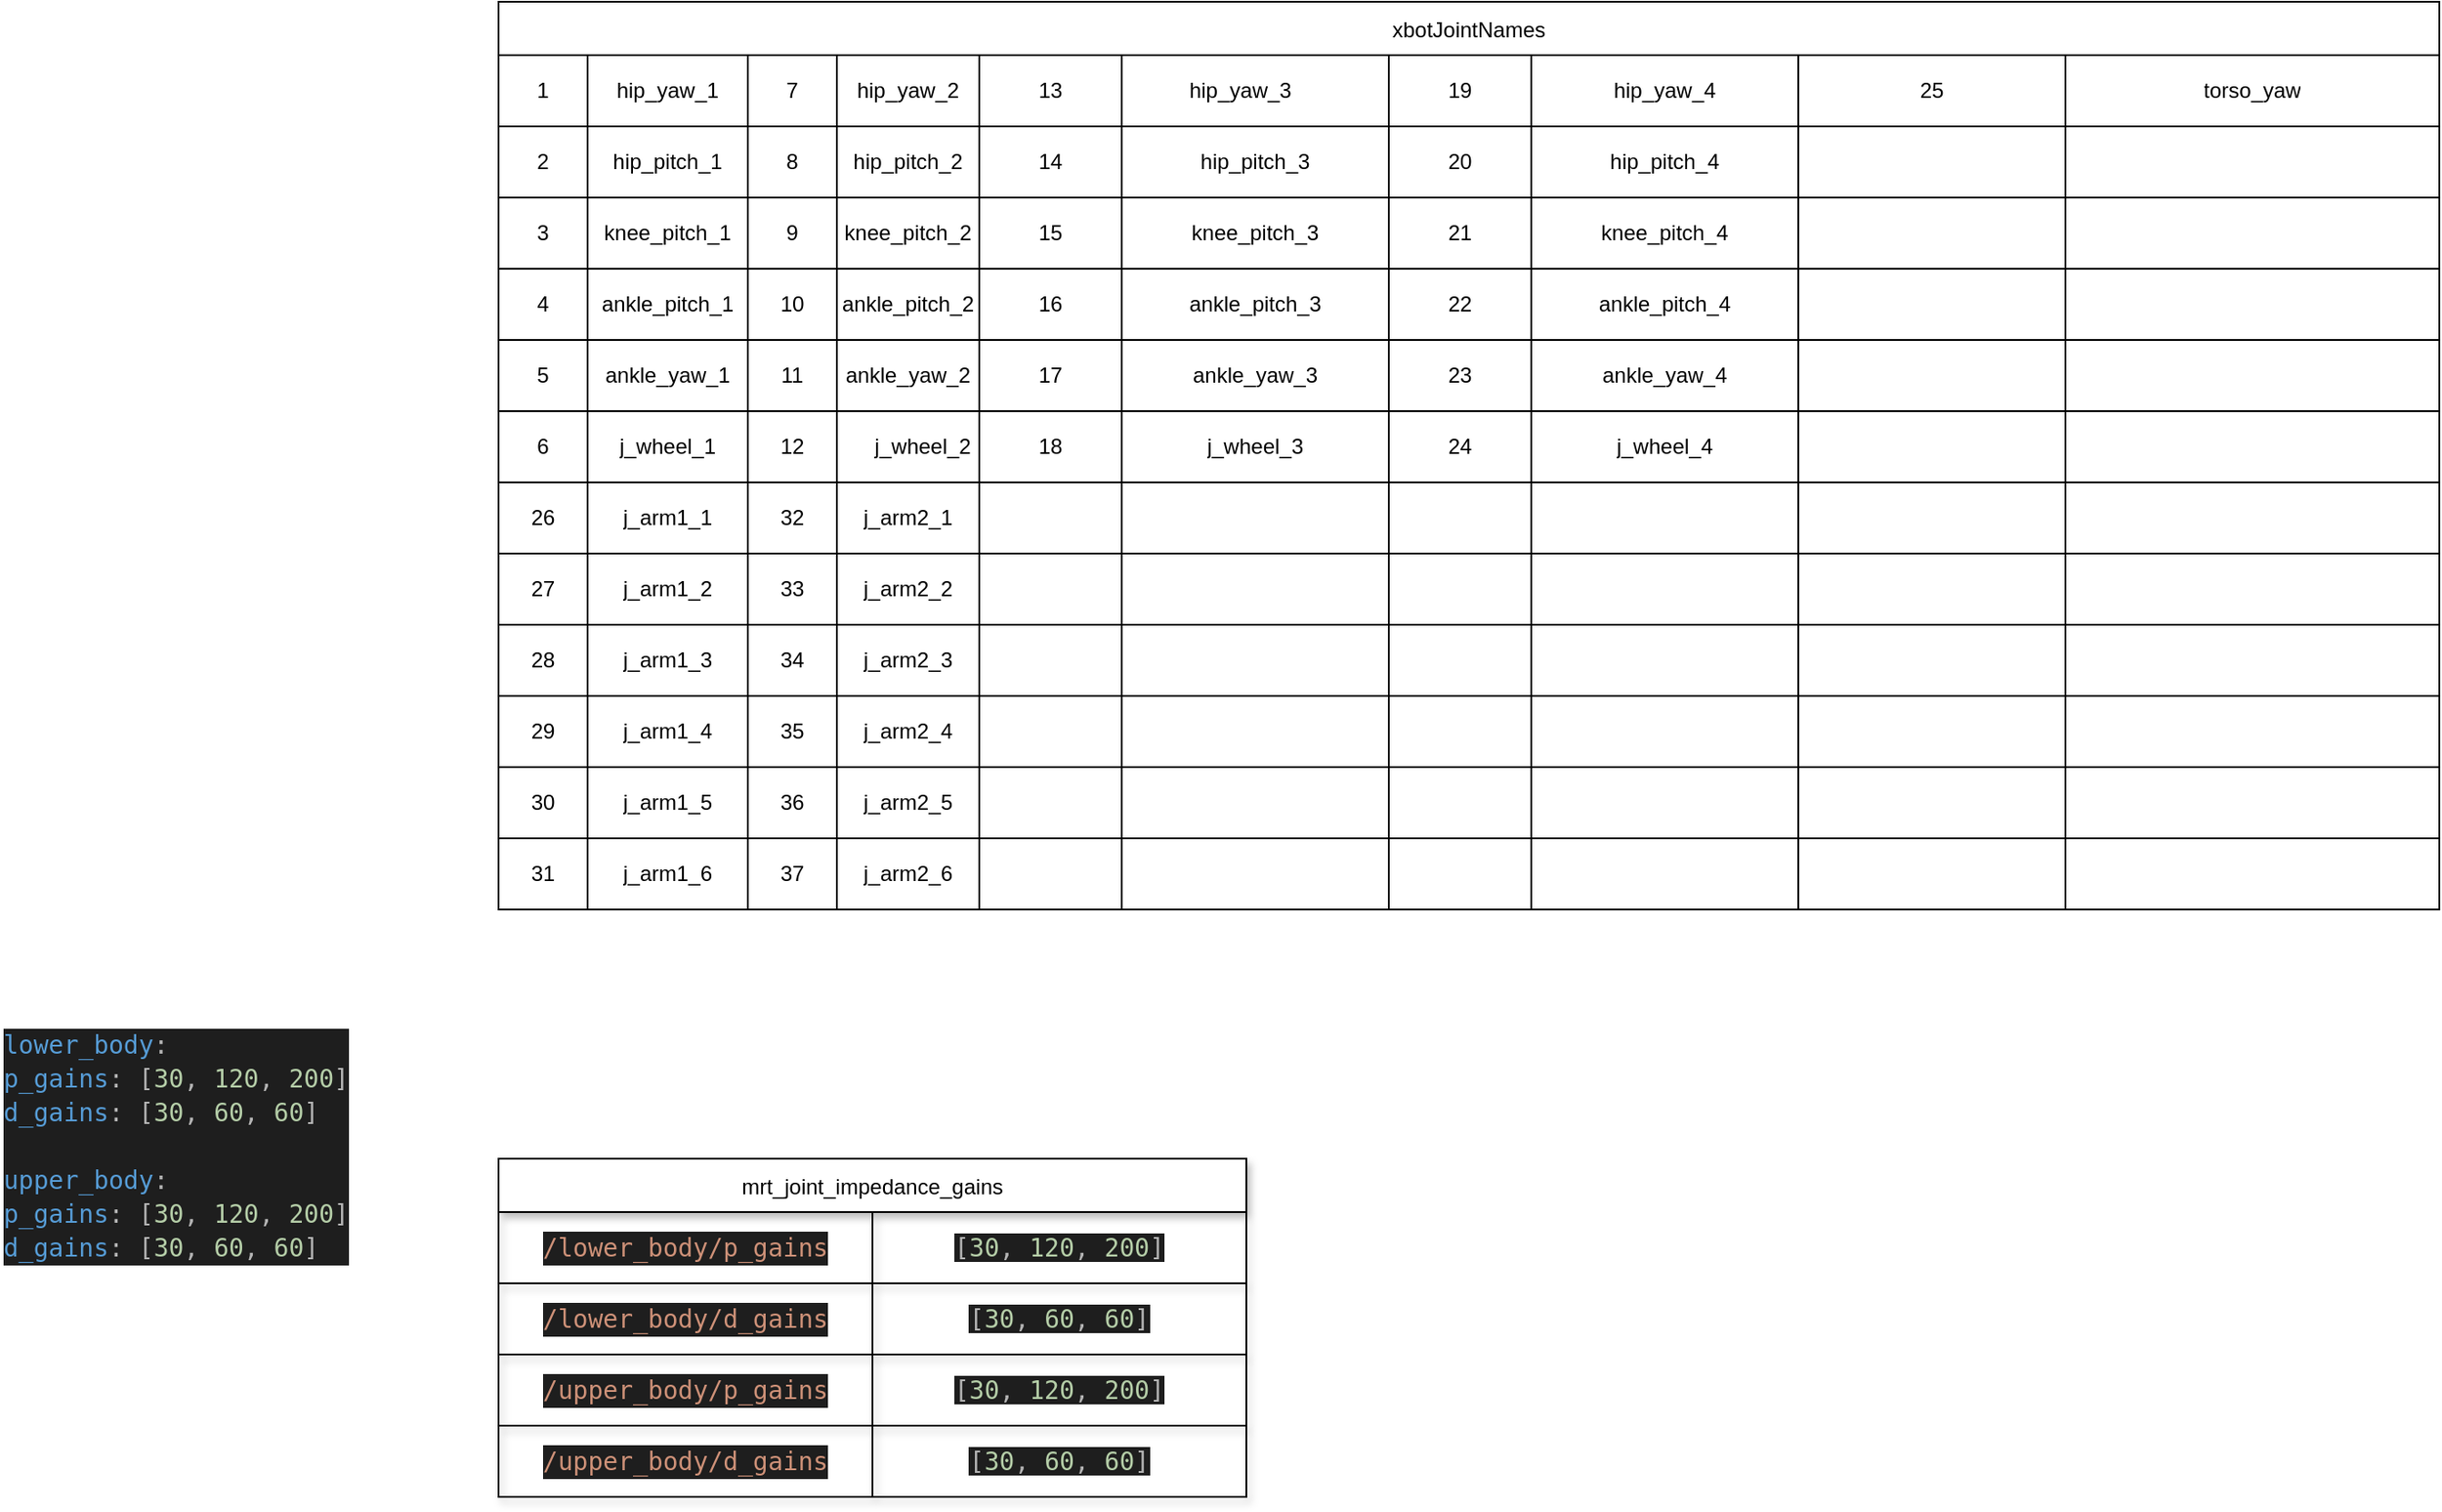 <mxfile>
    <diagram id="1btjpcoBKTG_bGhoGLtb" name="Page-1">
        <mxGraphModel dx="1687" dy="657" grid="1" gridSize="10" guides="1" tooltips="1" connect="1" arrows="1" fold="1" page="1" pageScale="1" pageWidth="850" pageHeight="1100" math="0" shadow="0">
            <root>
                <mxCell id="0"/>
                <mxCell id="1" parent="0"/>
                <mxCell id="2" value="xbotJointNames" style="shape=table;startSize=30;container=1;collapsible=0;childLayout=tableLayout;" vertex="1" parent="1">
                    <mxGeometry x="210" y="120" width="1090" height="510" as="geometry"/>
                </mxCell>
                <mxCell id="3" value="" style="shape=tableRow;horizontal=0;startSize=0;swimlaneHead=0;swimlaneBody=0;top=0;left=0;bottom=0;right=0;collapsible=0;dropTarget=0;fillColor=none;points=[[0,0.5],[1,0.5]];portConstraint=eastwest;" vertex="1" parent="2">
                    <mxGeometry y="30" width="1090" height="40" as="geometry"/>
                </mxCell>
                <mxCell id="15" value="1" style="shape=partialRectangle;html=1;whiteSpace=wrap;connectable=0;overflow=hidden;fillColor=none;top=0;left=0;bottom=0;right=0;pointerEvents=1;" vertex="1" parent="3">
                    <mxGeometry width="50" height="40" as="geometry">
                        <mxRectangle width="50" height="40" as="alternateBounds"/>
                    </mxGeometry>
                </mxCell>
                <mxCell id="4" value="hip_yaw_1" style="shape=partialRectangle;html=1;whiteSpace=wrap;connectable=0;overflow=hidden;fillColor=none;top=0;left=0;bottom=0;right=0;pointerEvents=1;" vertex="1" parent="3">
                    <mxGeometry x="50" width="90" height="40" as="geometry">
                        <mxRectangle width="90" height="40" as="alternateBounds"/>
                    </mxGeometry>
                </mxCell>
                <mxCell id="21" value="7" style="shape=partialRectangle;html=1;whiteSpace=wrap;connectable=0;overflow=hidden;fillColor=none;top=0;left=0;bottom=0;right=0;pointerEvents=1;" vertex="1" parent="3">
                    <mxGeometry x="140" width="50" height="40" as="geometry">
                        <mxRectangle width="50" height="40" as="alternateBounds"/>
                    </mxGeometry>
                </mxCell>
                <mxCell id="27" value="hip_yaw_2" style="shape=partialRectangle;html=1;whiteSpace=wrap;connectable=0;overflow=hidden;fillColor=none;top=0;left=0;bottom=0;right=0;pointerEvents=1;" vertex="1" parent="3">
                    <mxGeometry x="190" width="80" height="40" as="geometry">
                        <mxRectangle width="80" height="40" as="alternateBounds"/>
                    </mxGeometry>
                </mxCell>
                <mxCell id="33" value="13" style="shape=partialRectangle;html=1;whiteSpace=wrap;connectable=0;overflow=hidden;fillColor=none;top=0;left=0;bottom=0;right=0;pointerEvents=1;" vertex="1" parent="3">
                    <mxGeometry x="270" width="80" height="40" as="geometry">
                        <mxRectangle width="80" height="40" as="alternateBounds"/>
                    </mxGeometry>
                </mxCell>
                <mxCell id="39" value="hip_yaw_3&amp;nbsp; &amp;nbsp; &amp;nbsp;" style="shape=partialRectangle;html=1;whiteSpace=wrap;connectable=0;overflow=hidden;fillColor=none;top=0;left=0;bottom=0;right=0;pointerEvents=1;" vertex="1" parent="3">
                    <mxGeometry x="350" width="150" height="40" as="geometry">
                        <mxRectangle width="150" height="40" as="alternateBounds"/>
                    </mxGeometry>
                </mxCell>
                <mxCell id="45" value="19" style="shape=partialRectangle;html=1;whiteSpace=wrap;connectable=0;overflow=hidden;fillColor=none;top=0;left=0;bottom=0;right=0;pointerEvents=1;" vertex="1" parent="3">
                    <mxGeometry x="500" width="80" height="40" as="geometry">
                        <mxRectangle width="80" height="40" as="alternateBounds"/>
                    </mxGeometry>
                </mxCell>
                <mxCell id="51" value="hip_yaw_4" style="shape=partialRectangle;html=1;whiteSpace=wrap;connectable=0;overflow=hidden;fillColor=none;top=0;left=0;bottom=0;right=0;pointerEvents=1;" vertex="1" parent="3">
                    <mxGeometry x="580" width="150" height="40" as="geometry">
                        <mxRectangle width="150" height="40" as="alternateBounds"/>
                    </mxGeometry>
                </mxCell>
                <mxCell id="58" value="25" style="shape=partialRectangle;html=1;whiteSpace=wrap;connectable=0;overflow=hidden;fillColor=none;top=0;left=0;bottom=0;right=0;pointerEvents=1;" vertex="1" parent="3">
                    <mxGeometry x="730" width="150" height="40" as="geometry">
                        <mxRectangle width="150" height="40" as="alternateBounds"/>
                    </mxGeometry>
                </mxCell>
                <mxCell id="64" value="torso_yaw" style="shape=partialRectangle;html=1;whiteSpace=wrap;connectable=0;overflow=hidden;fillColor=none;top=0;left=0;bottom=0;right=0;pointerEvents=1;" vertex="1" parent="3">
                    <mxGeometry x="880" width="210" height="40" as="geometry">
                        <mxRectangle width="210" height="40" as="alternateBounds"/>
                    </mxGeometry>
                </mxCell>
                <mxCell id="5" value="" style="shape=tableRow;horizontal=0;startSize=0;swimlaneHead=0;swimlaneBody=0;top=0;left=0;bottom=0;right=0;collapsible=0;dropTarget=0;fillColor=none;points=[[0,0.5],[1,0.5]];portConstraint=eastwest;" vertex="1" parent="2">
                    <mxGeometry y="70" width="1090" height="40" as="geometry"/>
                </mxCell>
                <mxCell id="16" value="2" style="shape=partialRectangle;html=1;whiteSpace=wrap;connectable=0;overflow=hidden;fillColor=none;top=0;left=0;bottom=0;right=0;pointerEvents=1;" vertex="1" parent="5">
                    <mxGeometry width="50" height="40" as="geometry">
                        <mxRectangle width="50" height="40" as="alternateBounds"/>
                    </mxGeometry>
                </mxCell>
                <mxCell id="6" value="hip_pitch_1" style="shape=partialRectangle;html=1;whiteSpace=wrap;connectable=0;overflow=hidden;fillColor=none;top=0;left=0;bottom=0;right=0;pointerEvents=1;" vertex="1" parent="5">
                    <mxGeometry x="50" width="90" height="40" as="geometry">
                        <mxRectangle width="90" height="40" as="alternateBounds"/>
                    </mxGeometry>
                </mxCell>
                <mxCell id="22" value="8" style="shape=partialRectangle;html=1;whiteSpace=wrap;connectable=0;overflow=hidden;fillColor=none;top=0;left=0;bottom=0;right=0;pointerEvents=1;" vertex="1" parent="5">
                    <mxGeometry x="140" width="50" height="40" as="geometry">
                        <mxRectangle width="50" height="40" as="alternateBounds"/>
                    </mxGeometry>
                </mxCell>
                <mxCell id="28" value="hip_pitch_2" style="shape=partialRectangle;html=1;whiteSpace=wrap;connectable=0;overflow=hidden;fillColor=none;top=0;left=0;bottom=0;right=0;pointerEvents=1;" vertex="1" parent="5">
                    <mxGeometry x="190" width="80" height="40" as="geometry">
                        <mxRectangle width="80" height="40" as="alternateBounds"/>
                    </mxGeometry>
                </mxCell>
                <mxCell id="34" value="14" style="shape=partialRectangle;html=1;whiteSpace=wrap;connectable=0;overflow=hidden;fillColor=none;top=0;left=0;bottom=0;right=0;pointerEvents=1;" vertex="1" parent="5">
                    <mxGeometry x="270" width="80" height="40" as="geometry">
                        <mxRectangle width="80" height="40" as="alternateBounds"/>
                    </mxGeometry>
                </mxCell>
                <mxCell id="40" value="hip_pitch_3" style="shape=partialRectangle;html=1;whiteSpace=wrap;connectable=0;overflow=hidden;fillColor=none;top=0;left=0;bottom=0;right=0;pointerEvents=1;" vertex="1" parent="5">
                    <mxGeometry x="350" width="150" height="40" as="geometry">
                        <mxRectangle width="150" height="40" as="alternateBounds"/>
                    </mxGeometry>
                </mxCell>
                <mxCell id="46" value="20" style="shape=partialRectangle;html=1;whiteSpace=wrap;connectable=0;overflow=hidden;fillColor=none;top=0;left=0;bottom=0;right=0;pointerEvents=1;" vertex="1" parent="5">
                    <mxGeometry x="500" width="80" height="40" as="geometry">
                        <mxRectangle width="80" height="40" as="alternateBounds"/>
                    </mxGeometry>
                </mxCell>
                <mxCell id="52" value="hip_pitch_4" style="shape=partialRectangle;html=1;whiteSpace=wrap;connectable=0;overflow=hidden;fillColor=none;top=0;left=0;bottom=0;right=0;pointerEvents=1;" vertex="1" parent="5">
                    <mxGeometry x="580" width="150" height="40" as="geometry">
                        <mxRectangle width="150" height="40" as="alternateBounds"/>
                    </mxGeometry>
                </mxCell>
                <mxCell id="59" value="" style="shape=partialRectangle;html=1;whiteSpace=wrap;connectable=0;overflow=hidden;fillColor=none;top=0;left=0;bottom=0;right=0;pointerEvents=1;" vertex="1" parent="5">
                    <mxGeometry x="730" width="150" height="40" as="geometry">
                        <mxRectangle width="150" height="40" as="alternateBounds"/>
                    </mxGeometry>
                </mxCell>
                <mxCell id="65" style="shape=partialRectangle;html=1;whiteSpace=wrap;connectable=0;overflow=hidden;fillColor=none;top=0;left=0;bottom=0;right=0;pointerEvents=1;" vertex="1" parent="5">
                    <mxGeometry x="880" width="210" height="40" as="geometry">
                        <mxRectangle width="210" height="40" as="alternateBounds"/>
                    </mxGeometry>
                </mxCell>
                <mxCell id="7" value="" style="shape=tableRow;horizontal=0;startSize=0;swimlaneHead=0;swimlaneBody=0;top=0;left=0;bottom=0;right=0;collapsible=0;dropTarget=0;fillColor=none;points=[[0,0.5],[1,0.5]];portConstraint=eastwest;" vertex="1" parent="2">
                    <mxGeometry y="110" width="1090" height="40" as="geometry"/>
                </mxCell>
                <mxCell id="17" value="3" style="shape=partialRectangle;html=1;whiteSpace=wrap;connectable=0;overflow=hidden;fillColor=none;top=0;left=0;bottom=0;right=0;pointerEvents=1;" vertex="1" parent="7">
                    <mxGeometry width="50" height="40" as="geometry">
                        <mxRectangle width="50" height="40" as="alternateBounds"/>
                    </mxGeometry>
                </mxCell>
                <mxCell id="8" value="knee_pitch_1" style="shape=partialRectangle;html=1;whiteSpace=wrap;connectable=0;overflow=hidden;fillColor=none;top=0;left=0;bottom=0;right=0;pointerEvents=1;" vertex="1" parent="7">
                    <mxGeometry x="50" width="90" height="40" as="geometry">
                        <mxRectangle width="90" height="40" as="alternateBounds"/>
                    </mxGeometry>
                </mxCell>
                <mxCell id="23" value="9" style="shape=partialRectangle;html=1;whiteSpace=wrap;connectable=0;overflow=hidden;fillColor=none;top=0;left=0;bottom=0;right=0;pointerEvents=1;" vertex="1" parent="7">
                    <mxGeometry x="140" width="50" height="40" as="geometry">
                        <mxRectangle width="50" height="40" as="alternateBounds"/>
                    </mxGeometry>
                </mxCell>
                <mxCell id="29" value="knee_pitch_2" style="shape=partialRectangle;html=1;whiteSpace=wrap;connectable=0;overflow=hidden;fillColor=none;top=0;left=0;bottom=0;right=0;pointerEvents=1;" vertex="1" parent="7">
                    <mxGeometry x="190" width="80" height="40" as="geometry">
                        <mxRectangle width="80" height="40" as="alternateBounds"/>
                    </mxGeometry>
                </mxCell>
                <mxCell id="35" value="15" style="shape=partialRectangle;html=1;whiteSpace=wrap;connectable=0;overflow=hidden;fillColor=none;top=0;left=0;bottom=0;right=0;pointerEvents=1;" vertex="1" parent="7">
                    <mxGeometry x="270" width="80" height="40" as="geometry">
                        <mxRectangle width="80" height="40" as="alternateBounds"/>
                    </mxGeometry>
                </mxCell>
                <mxCell id="41" value="knee_pitch_3" style="shape=partialRectangle;html=1;whiteSpace=wrap;connectable=0;overflow=hidden;fillColor=none;top=0;left=0;bottom=0;right=0;pointerEvents=1;" vertex="1" parent="7">
                    <mxGeometry x="350" width="150" height="40" as="geometry">
                        <mxRectangle width="150" height="40" as="alternateBounds"/>
                    </mxGeometry>
                </mxCell>
                <mxCell id="47" value="21" style="shape=partialRectangle;html=1;whiteSpace=wrap;connectable=0;overflow=hidden;fillColor=none;top=0;left=0;bottom=0;right=0;pointerEvents=1;" vertex="1" parent="7">
                    <mxGeometry x="500" width="80" height="40" as="geometry">
                        <mxRectangle width="80" height="40" as="alternateBounds"/>
                    </mxGeometry>
                </mxCell>
                <mxCell id="53" value="knee_pitch_4" style="shape=partialRectangle;html=1;whiteSpace=wrap;connectable=0;overflow=hidden;fillColor=none;top=0;left=0;bottom=0;right=0;pointerEvents=1;" vertex="1" parent="7">
                    <mxGeometry x="580" width="150" height="40" as="geometry">
                        <mxRectangle width="150" height="40" as="alternateBounds"/>
                    </mxGeometry>
                </mxCell>
                <mxCell id="60" value="" style="shape=partialRectangle;html=1;whiteSpace=wrap;connectable=0;overflow=hidden;fillColor=none;top=0;left=0;bottom=0;right=0;pointerEvents=1;" vertex="1" parent="7">
                    <mxGeometry x="730" width="150" height="40" as="geometry">
                        <mxRectangle width="150" height="40" as="alternateBounds"/>
                    </mxGeometry>
                </mxCell>
                <mxCell id="66" style="shape=partialRectangle;html=1;whiteSpace=wrap;connectable=0;overflow=hidden;fillColor=none;top=0;left=0;bottom=0;right=0;pointerEvents=1;" vertex="1" parent="7">
                    <mxGeometry x="880" width="210" height="40" as="geometry">
                        <mxRectangle width="210" height="40" as="alternateBounds"/>
                    </mxGeometry>
                </mxCell>
                <mxCell id="9" value="" style="shape=tableRow;horizontal=0;startSize=0;swimlaneHead=0;swimlaneBody=0;top=0;left=0;bottom=0;right=0;collapsible=0;dropTarget=0;fillColor=none;points=[[0,0.5],[1,0.5]];portConstraint=eastwest;" vertex="1" parent="2">
                    <mxGeometry y="150" width="1090" height="40" as="geometry"/>
                </mxCell>
                <mxCell id="18" value="4" style="shape=partialRectangle;html=1;whiteSpace=wrap;connectable=0;overflow=hidden;fillColor=none;top=0;left=0;bottom=0;right=0;pointerEvents=1;" vertex="1" parent="9">
                    <mxGeometry width="50" height="40" as="geometry">
                        <mxRectangle width="50" height="40" as="alternateBounds"/>
                    </mxGeometry>
                </mxCell>
                <mxCell id="10" value="ankle_pitch_1" style="shape=partialRectangle;html=1;whiteSpace=wrap;connectable=0;overflow=hidden;fillColor=none;top=0;left=0;bottom=0;right=0;pointerEvents=1;" vertex="1" parent="9">
                    <mxGeometry x="50" width="90" height="40" as="geometry">
                        <mxRectangle width="90" height="40" as="alternateBounds"/>
                    </mxGeometry>
                </mxCell>
                <mxCell id="24" value="10" style="shape=partialRectangle;html=1;whiteSpace=wrap;connectable=0;overflow=hidden;fillColor=none;top=0;left=0;bottom=0;right=0;pointerEvents=1;" vertex="1" parent="9">
                    <mxGeometry x="140" width="50" height="40" as="geometry">
                        <mxRectangle width="50" height="40" as="alternateBounds"/>
                    </mxGeometry>
                </mxCell>
                <mxCell id="30" value="ankle_pitch_2" style="shape=partialRectangle;html=1;whiteSpace=wrap;connectable=0;overflow=hidden;fillColor=none;top=0;left=0;bottom=0;right=0;pointerEvents=1;" vertex="1" parent="9">
                    <mxGeometry x="190" width="80" height="40" as="geometry">
                        <mxRectangle width="80" height="40" as="alternateBounds"/>
                    </mxGeometry>
                </mxCell>
                <mxCell id="36" value="16" style="shape=partialRectangle;html=1;whiteSpace=wrap;connectable=0;overflow=hidden;fillColor=none;top=0;left=0;bottom=0;right=0;pointerEvents=1;" vertex="1" parent="9">
                    <mxGeometry x="270" width="80" height="40" as="geometry">
                        <mxRectangle width="80" height="40" as="alternateBounds"/>
                    </mxGeometry>
                </mxCell>
                <mxCell id="42" value="ankle_pitch_3" style="shape=partialRectangle;html=1;whiteSpace=wrap;connectable=0;overflow=hidden;fillColor=none;top=0;left=0;bottom=0;right=0;pointerEvents=1;" vertex="1" parent="9">
                    <mxGeometry x="350" width="150" height="40" as="geometry">
                        <mxRectangle width="150" height="40" as="alternateBounds"/>
                    </mxGeometry>
                </mxCell>
                <mxCell id="48" value="22" style="shape=partialRectangle;html=1;whiteSpace=wrap;connectable=0;overflow=hidden;fillColor=none;top=0;left=0;bottom=0;right=0;pointerEvents=1;" vertex="1" parent="9">
                    <mxGeometry x="500" width="80" height="40" as="geometry">
                        <mxRectangle width="80" height="40" as="alternateBounds"/>
                    </mxGeometry>
                </mxCell>
                <mxCell id="54" value="ankle_pitch_4" style="shape=partialRectangle;html=1;whiteSpace=wrap;connectable=0;overflow=hidden;fillColor=none;top=0;left=0;bottom=0;right=0;pointerEvents=1;" vertex="1" parent="9">
                    <mxGeometry x="580" width="150" height="40" as="geometry">
                        <mxRectangle width="150" height="40" as="alternateBounds"/>
                    </mxGeometry>
                </mxCell>
                <mxCell id="61" value="" style="shape=partialRectangle;html=1;whiteSpace=wrap;connectable=0;overflow=hidden;fillColor=none;top=0;left=0;bottom=0;right=0;pointerEvents=1;" vertex="1" parent="9">
                    <mxGeometry x="730" width="150" height="40" as="geometry">
                        <mxRectangle width="150" height="40" as="alternateBounds"/>
                    </mxGeometry>
                </mxCell>
                <mxCell id="67" style="shape=partialRectangle;html=1;whiteSpace=wrap;connectable=0;overflow=hidden;fillColor=none;top=0;left=0;bottom=0;right=0;pointerEvents=1;" vertex="1" parent="9">
                    <mxGeometry x="880" width="210" height="40" as="geometry">
                        <mxRectangle width="210" height="40" as="alternateBounds"/>
                    </mxGeometry>
                </mxCell>
                <mxCell id="11" value="" style="shape=tableRow;horizontal=0;startSize=0;swimlaneHead=0;swimlaneBody=0;top=0;left=0;bottom=0;right=0;collapsible=0;dropTarget=0;fillColor=none;points=[[0,0.5],[1,0.5]];portConstraint=eastwest;" vertex="1" parent="2">
                    <mxGeometry y="190" width="1090" height="40" as="geometry"/>
                </mxCell>
                <mxCell id="19" value="5" style="shape=partialRectangle;html=1;whiteSpace=wrap;connectable=0;overflow=hidden;fillColor=none;top=0;left=0;bottom=0;right=0;pointerEvents=1;" vertex="1" parent="11">
                    <mxGeometry width="50" height="40" as="geometry">
                        <mxRectangle width="50" height="40" as="alternateBounds"/>
                    </mxGeometry>
                </mxCell>
                <mxCell id="12" value="ankle_yaw_1" style="shape=partialRectangle;html=1;whiteSpace=wrap;connectable=0;overflow=hidden;fillColor=none;top=0;left=0;bottom=0;right=0;pointerEvents=1;" vertex="1" parent="11">
                    <mxGeometry x="50" width="90" height="40" as="geometry">
                        <mxRectangle width="90" height="40" as="alternateBounds"/>
                    </mxGeometry>
                </mxCell>
                <mxCell id="25" value="11" style="shape=partialRectangle;html=1;whiteSpace=wrap;connectable=0;overflow=hidden;fillColor=none;top=0;left=0;bottom=0;right=0;pointerEvents=1;" vertex="1" parent="11">
                    <mxGeometry x="140" width="50" height="40" as="geometry">
                        <mxRectangle width="50" height="40" as="alternateBounds"/>
                    </mxGeometry>
                </mxCell>
                <mxCell id="31" value="ankle_yaw_2" style="shape=partialRectangle;html=1;whiteSpace=wrap;connectable=0;overflow=hidden;fillColor=none;top=0;left=0;bottom=0;right=0;pointerEvents=1;" vertex="1" parent="11">
                    <mxGeometry x="190" width="80" height="40" as="geometry">
                        <mxRectangle width="80" height="40" as="alternateBounds"/>
                    </mxGeometry>
                </mxCell>
                <mxCell id="37" value="17" style="shape=partialRectangle;html=1;whiteSpace=wrap;connectable=0;overflow=hidden;fillColor=none;top=0;left=0;bottom=0;right=0;pointerEvents=1;" vertex="1" parent="11">
                    <mxGeometry x="270" width="80" height="40" as="geometry">
                        <mxRectangle width="80" height="40" as="alternateBounds"/>
                    </mxGeometry>
                </mxCell>
                <mxCell id="43" value="ankle_yaw_3" style="shape=partialRectangle;html=1;whiteSpace=wrap;connectable=0;overflow=hidden;fillColor=none;top=0;left=0;bottom=0;right=0;pointerEvents=1;" vertex="1" parent="11">
                    <mxGeometry x="350" width="150" height="40" as="geometry">
                        <mxRectangle width="150" height="40" as="alternateBounds"/>
                    </mxGeometry>
                </mxCell>
                <mxCell id="49" value="23" style="shape=partialRectangle;html=1;whiteSpace=wrap;connectable=0;overflow=hidden;fillColor=none;top=0;left=0;bottom=0;right=0;pointerEvents=1;" vertex="1" parent="11">
                    <mxGeometry x="500" width="80" height="40" as="geometry">
                        <mxRectangle width="80" height="40" as="alternateBounds"/>
                    </mxGeometry>
                </mxCell>
                <mxCell id="55" value="ankle_yaw_4" style="shape=partialRectangle;html=1;whiteSpace=wrap;connectable=0;overflow=hidden;fillColor=none;top=0;left=0;bottom=0;right=0;pointerEvents=1;" vertex="1" parent="11">
                    <mxGeometry x="580" width="150" height="40" as="geometry">
                        <mxRectangle width="150" height="40" as="alternateBounds"/>
                    </mxGeometry>
                </mxCell>
                <mxCell id="62" value="" style="shape=partialRectangle;html=1;whiteSpace=wrap;connectable=0;overflow=hidden;fillColor=none;top=0;left=0;bottom=0;right=0;pointerEvents=1;" vertex="1" parent="11">
                    <mxGeometry x="730" width="150" height="40" as="geometry">
                        <mxRectangle width="150" height="40" as="alternateBounds"/>
                    </mxGeometry>
                </mxCell>
                <mxCell id="68" style="shape=partialRectangle;html=1;whiteSpace=wrap;connectable=0;overflow=hidden;fillColor=none;top=0;left=0;bottom=0;right=0;pointerEvents=1;" vertex="1" parent="11">
                    <mxGeometry x="880" width="210" height="40" as="geometry">
                        <mxRectangle width="210" height="40" as="alternateBounds"/>
                    </mxGeometry>
                </mxCell>
                <mxCell id="13" value="" style="shape=tableRow;horizontal=0;startSize=0;swimlaneHead=0;swimlaneBody=0;top=0;left=0;bottom=0;right=0;collapsible=0;dropTarget=0;fillColor=none;points=[[0,0.5],[1,0.5]];portConstraint=eastwest;" vertex="1" parent="2">
                    <mxGeometry y="230" width="1090" height="40" as="geometry"/>
                </mxCell>
                <mxCell id="20" value="6" style="shape=partialRectangle;html=1;whiteSpace=wrap;connectable=0;overflow=hidden;fillColor=none;top=0;left=0;bottom=0;right=0;pointerEvents=1;" vertex="1" parent="13">
                    <mxGeometry width="50" height="40" as="geometry">
                        <mxRectangle width="50" height="40" as="alternateBounds"/>
                    </mxGeometry>
                </mxCell>
                <mxCell id="14" value="j_wheel_1" style="shape=partialRectangle;html=1;whiteSpace=wrap;connectable=0;overflow=hidden;fillColor=none;top=0;left=0;bottom=0;right=0;pointerEvents=1;" vertex="1" parent="13">
                    <mxGeometry x="50" width="90" height="40" as="geometry">
                        <mxRectangle width="90" height="40" as="alternateBounds"/>
                    </mxGeometry>
                </mxCell>
                <mxCell id="26" value="12" style="shape=partialRectangle;html=1;whiteSpace=wrap;connectable=0;overflow=hidden;fillColor=none;top=0;left=0;bottom=0;right=0;pointerEvents=1;" vertex="1" parent="13">
                    <mxGeometry x="140" width="50" height="40" as="geometry">
                        <mxRectangle width="50" height="40" as="alternateBounds"/>
                    </mxGeometry>
                </mxCell>
                <mxCell id="32" value="&amp;nbsp; &amp;nbsp; &amp;nbsp;j_wheel_2" style="shape=partialRectangle;html=1;whiteSpace=wrap;connectable=0;overflow=hidden;fillColor=none;top=0;left=0;bottom=0;right=0;pointerEvents=1;" vertex="1" parent="13">
                    <mxGeometry x="190" width="80" height="40" as="geometry">
                        <mxRectangle width="80" height="40" as="alternateBounds"/>
                    </mxGeometry>
                </mxCell>
                <mxCell id="38" value="18" style="shape=partialRectangle;html=1;whiteSpace=wrap;connectable=0;overflow=hidden;fillColor=none;top=0;left=0;bottom=0;right=0;pointerEvents=1;" vertex="1" parent="13">
                    <mxGeometry x="270" width="80" height="40" as="geometry">
                        <mxRectangle width="80" height="40" as="alternateBounds"/>
                    </mxGeometry>
                </mxCell>
                <mxCell id="44" value="j_wheel_3" style="shape=partialRectangle;html=1;whiteSpace=wrap;connectable=0;overflow=hidden;fillColor=none;top=0;left=0;bottom=0;right=0;pointerEvents=1;" vertex="1" parent="13">
                    <mxGeometry x="350" width="150" height="40" as="geometry">
                        <mxRectangle width="150" height="40" as="alternateBounds"/>
                    </mxGeometry>
                </mxCell>
                <mxCell id="50" value="24" style="shape=partialRectangle;html=1;whiteSpace=wrap;connectable=0;overflow=hidden;fillColor=none;top=0;left=0;bottom=0;right=0;pointerEvents=1;" vertex="1" parent="13">
                    <mxGeometry x="500" width="80" height="40" as="geometry">
                        <mxRectangle width="80" height="40" as="alternateBounds"/>
                    </mxGeometry>
                </mxCell>
                <mxCell id="56" value="j_wheel_4" style="shape=partialRectangle;html=1;whiteSpace=wrap;connectable=0;overflow=hidden;fillColor=none;top=0;left=0;bottom=0;right=0;pointerEvents=1;" vertex="1" parent="13">
                    <mxGeometry x="580" width="150" height="40" as="geometry">
                        <mxRectangle width="150" height="40" as="alternateBounds"/>
                    </mxGeometry>
                </mxCell>
                <mxCell id="63" value="" style="shape=partialRectangle;html=1;whiteSpace=wrap;connectable=0;overflow=hidden;fillColor=none;top=0;left=0;bottom=0;right=0;pointerEvents=1;" vertex="1" parent="13">
                    <mxGeometry x="730" width="150" height="40" as="geometry">
                        <mxRectangle width="150" height="40" as="alternateBounds"/>
                    </mxGeometry>
                </mxCell>
                <mxCell id="69" style="shape=partialRectangle;html=1;whiteSpace=wrap;connectable=0;overflow=hidden;fillColor=none;top=0;left=0;bottom=0;right=0;pointerEvents=1;" vertex="1" parent="13">
                    <mxGeometry x="880" width="210" height="40" as="geometry">
                        <mxRectangle width="210" height="40" as="alternateBounds"/>
                    </mxGeometry>
                </mxCell>
                <mxCell id="81" style="shape=tableRow;horizontal=0;startSize=0;swimlaneHead=0;swimlaneBody=0;top=0;left=0;bottom=0;right=0;collapsible=0;dropTarget=0;fillColor=none;points=[[0,0.5],[1,0.5]];portConstraint=eastwest;" vertex="1" parent="2">
                    <mxGeometry y="270" width="1090" height="40" as="geometry"/>
                </mxCell>
                <mxCell id="82" value="26" style="shape=partialRectangle;html=1;whiteSpace=wrap;connectable=0;overflow=hidden;fillColor=none;top=0;left=0;bottom=0;right=0;pointerEvents=1;" vertex="1" parent="81">
                    <mxGeometry width="50" height="40" as="geometry">
                        <mxRectangle width="50" height="40" as="alternateBounds"/>
                    </mxGeometry>
                </mxCell>
                <mxCell id="83" value="j_arm1_1" style="shape=partialRectangle;html=1;whiteSpace=wrap;connectable=0;overflow=hidden;fillColor=none;top=0;left=0;bottom=0;right=0;pointerEvents=1;" vertex="1" parent="81">
                    <mxGeometry x="50" width="90" height="40" as="geometry">
                        <mxRectangle width="90" height="40" as="alternateBounds"/>
                    </mxGeometry>
                </mxCell>
                <mxCell id="84" value="32" style="shape=partialRectangle;html=1;whiteSpace=wrap;connectable=0;overflow=hidden;fillColor=none;top=0;left=0;bottom=0;right=0;pointerEvents=1;" vertex="1" parent="81">
                    <mxGeometry x="140" width="50" height="40" as="geometry">
                        <mxRectangle width="50" height="40" as="alternateBounds"/>
                    </mxGeometry>
                </mxCell>
                <mxCell id="85" value="j_arm2_1" style="shape=partialRectangle;html=1;whiteSpace=wrap;connectable=0;overflow=hidden;fillColor=none;top=0;left=0;bottom=0;right=0;pointerEvents=1;" vertex="1" parent="81">
                    <mxGeometry x="190" width="80" height="40" as="geometry">
                        <mxRectangle width="80" height="40" as="alternateBounds"/>
                    </mxGeometry>
                </mxCell>
                <mxCell id="86" style="shape=partialRectangle;html=1;whiteSpace=wrap;connectable=0;overflow=hidden;fillColor=none;top=0;left=0;bottom=0;right=0;pointerEvents=1;" vertex="1" parent="81">
                    <mxGeometry x="270" width="80" height="40" as="geometry">
                        <mxRectangle width="80" height="40" as="alternateBounds"/>
                    </mxGeometry>
                </mxCell>
                <mxCell id="87" style="shape=partialRectangle;html=1;whiteSpace=wrap;connectable=0;overflow=hidden;fillColor=none;top=0;left=0;bottom=0;right=0;pointerEvents=1;" vertex="1" parent="81">
                    <mxGeometry x="350" width="150" height="40" as="geometry">
                        <mxRectangle width="150" height="40" as="alternateBounds"/>
                    </mxGeometry>
                </mxCell>
                <mxCell id="88" style="shape=partialRectangle;html=1;whiteSpace=wrap;connectable=0;overflow=hidden;fillColor=none;top=0;left=0;bottom=0;right=0;pointerEvents=1;" vertex="1" parent="81">
                    <mxGeometry x="500" width="80" height="40" as="geometry">
                        <mxRectangle width="80" height="40" as="alternateBounds"/>
                    </mxGeometry>
                </mxCell>
                <mxCell id="89" style="shape=partialRectangle;html=1;whiteSpace=wrap;connectable=0;overflow=hidden;fillColor=none;top=0;left=0;bottom=0;right=0;pointerEvents=1;" vertex="1" parent="81">
                    <mxGeometry x="580" width="150" height="40" as="geometry">
                        <mxRectangle width="150" height="40" as="alternateBounds"/>
                    </mxGeometry>
                </mxCell>
                <mxCell id="90" style="shape=partialRectangle;html=1;whiteSpace=wrap;connectable=0;overflow=hidden;fillColor=none;top=0;left=0;bottom=0;right=0;pointerEvents=1;" vertex="1" parent="81">
                    <mxGeometry x="730" width="150" height="40" as="geometry">
                        <mxRectangle width="150" height="40" as="alternateBounds"/>
                    </mxGeometry>
                </mxCell>
                <mxCell id="91" style="shape=partialRectangle;html=1;whiteSpace=wrap;connectable=0;overflow=hidden;fillColor=none;top=0;left=0;bottom=0;right=0;pointerEvents=1;" vertex="1" parent="81">
                    <mxGeometry x="880" width="210" height="40" as="geometry">
                        <mxRectangle width="210" height="40" as="alternateBounds"/>
                    </mxGeometry>
                </mxCell>
                <mxCell id="70" style="shape=tableRow;horizontal=0;startSize=0;swimlaneHead=0;swimlaneBody=0;top=0;left=0;bottom=0;right=0;collapsible=0;dropTarget=0;fillColor=none;points=[[0,0.5],[1,0.5]];portConstraint=eastwest;" vertex="1" parent="2">
                    <mxGeometry y="310" width="1090" height="40" as="geometry"/>
                </mxCell>
                <mxCell id="71" value="27" style="shape=partialRectangle;html=1;whiteSpace=wrap;connectable=0;overflow=hidden;fillColor=none;top=0;left=0;bottom=0;right=0;pointerEvents=1;" vertex="1" parent="70">
                    <mxGeometry width="50" height="40" as="geometry">
                        <mxRectangle width="50" height="40" as="alternateBounds"/>
                    </mxGeometry>
                </mxCell>
                <mxCell id="72" value="j_arm1_2" style="shape=partialRectangle;html=1;whiteSpace=wrap;connectable=0;overflow=hidden;fillColor=none;top=0;left=0;bottom=0;right=0;pointerEvents=1;" vertex="1" parent="70">
                    <mxGeometry x="50" width="90" height="40" as="geometry">
                        <mxRectangle width="90" height="40" as="alternateBounds"/>
                    </mxGeometry>
                </mxCell>
                <mxCell id="73" value="33" style="shape=partialRectangle;html=1;whiteSpace=wrap;connectable=0;overflow=hidden;fillColor=none;top=0;left=0;bottom=0;right=0;pointerEvents=1;" vertex="1" parent="70">
                    <mxGeometry x="140" width="50" height="40" as="geometry">
                        <mxRectangle width="50" height="40" as="alternateBounds"/>
                    </mxGeometry>
                </mxCell>
                <mxCell id="74" value="j_arm2_2" style="shape=partialRectangle;html=1;whiteSpace=wrap;connectable=0;overflow=hidden;fillColor=none;top=0;left=0;bottom=0;right=0;pointerEvents=1;" vertex="1" parent="70">
                    <mxGeometry x="190" width="80" height="40" as="geometry">
                        <mxRectangle width="80" height="40" as="alternateBounds"/>
                    </mxGeometry>
                </mxCell>
                <mxCell id="75" style="shape=partialRectangle;html=1;whiteSpace=wrap;connectable=0;overflow=hidden;fillColor=none;top=0;left=0;bottom=0;right=0;pointerEvents=1;" vertex="1" parent="70">
                    <mxGeometry x="270" width="80" height="40" as="geometry">
                        <mxRectangle width="80" height="40" as="alternateBounds"/>
                    </mxGeometry>
                </mxCell>
                <mxCell id="76" style="shape=partialRectangle;html=1;whiteSpace=wrap;connectable=0;overflow=hidden;fillColor=none;top=0;left=0;bottom=0;right=0;pointerEvents=1;" vertex="1" parent="70">
                    <mxGeometry x="350" width="150" height="40" as="geometry">
                        <mxRectangle width="150" height="40" as="alternateBounds"/>
                    </mxGeometry>
                </mxCell>
                <mxCell id="77" style="shape=partialRectangle;html=1;whiteSpace=wrap;connectable=0;overflow=hidden;fillColor=none;top=0;left=0;bottom=0;right=0;pointerEvents=1;" vertex="1" parent="70">
                    <mxGeometry x="500" width="80" height="40" as="geometry">
                        <mxRectangle width="80" height="40" as="alternateBounds"/>
                    </mxGeometry>
                </mxCell>
                <mxCell id="78" style="shape=partialRectangle;html=1;whiteSpace=wrap;connectable=0;overflow=hidden;fillColor=none;top=0;left=0;bottom=0;right=0;pointerEvents=1;" vertex="1" parent="70">
                    <mxGeometry x="580" width="150" height="40" as="geometry">
                        <mxRectangle width="150" height="40" as="alternateBounds"/>
                    </mxGeometry>
                </mxCell>
                <mxCell id="79" style="shape=partialRectangle;html=1;whiteSpace=wrap;connectable=0;overflow=hidden;fillColor=none;top=0;left=0;bottom=0;right=0;pointerEvents=1;" vertex="1" parent="70">
                    <mxGeometry x="730" width="150" height="40" as="geometry">
                        <mxRectangle width="150" height="40" as="alternateBounds"/>
                    </mxGeometry>
                </mxCell>
                <mxCell id="80" style="shape=partialRectangle;html=1;whiteSpace=wrap;connectable=0;overflow=hidden;fillColor=none;top=0;left=0;bottom=0;right=0;pointerEvents=1;" vertex="1" parent="70">
                    <mxGeometry x="880" width="210" height="40" as="geometry">
                        <mxRectangle width="210" height="40" as="alternateBounds"/>
                    </mxGeometry>
                </mxCell>
                <mxCell id="125" style="shape=tableRow;horizontal=0;startSize=0;swimlaneHead=0;swimlaneBody=0;top=0;left=0;bottom=0;right=0;collapsible=0;dropTarget=0;fillColor=none;points=[[0,0.5],[1,0.5]];portConstraint=eastwest;" vertex="1" parent="2">
                    <mxGeometry y="350" width="1090" height="40" as="geometry"/>
                </mxCell>
                <mxCell id="126" value="28" style="shape=partialRectangle;html=1;whiteSpace=wrap;connectable=0;overflow=hidden;fillColor=none;top=0;left=0;bottom=0;right=0;pointerEvents=1;" vertex="1" parent="125">
                    <mxGeometry width="50" height="40" as="geometry">
                        <mxRectangle width="50" height="40" as="alternateBounds"/>
                    </mxGeometry>
                </mxCell>
                <mxCell id="127" value="j_arm1_3" style="shape=partialRectangle;html=1;whiteSpace=wrap;connectable=0;overflow=hidden;fillColor=none;top=0;left=0;bottom=0;right=0;pointerEvents=1;" vertex="1" parent="125">
                    <mxGeometry x="50" width="90" height="40" as="geometry">
                        <mxRectangle width="90" height="40" as="alternateBounds"/>
                    </mxGeometry>
                </mxCell>
                <mxCell id="128" value="34" style="shape=partialRectangle;html=1;whiteSpace=wrap;connectable=0;overflow=hidden;fillColor=none;top=0;left=0;bottom=0;right=0;pointerEvents=1;" vertex="1" parent="125">
                    <mxGeometry x="140" width="50" height="40" as="geometry">
                        <mxRectangle width="50" height="40" as="alternateBounds"/>
                    </mxGeometry>
                </mxCell>
                <mxCell id="129" value="j_arm2_3" style="shape=partialRectangle;html=1;whiteSpace=wrap;connectable=0;overflow=hidden;fillColor=none;top=0;left=0;bottom=0;right=0;pointerEvents=1;" vertex="1" parent="125">
                    <mxGeometry x="190" width="80" height="40" as="geometry">
                        <mxRectangle width="80" height="40" as="alternateBounds"/>
                    </mxGeometry>
                </mxCell>
                <mxCell id="130" style="shape=partialRectangle;html=1;whiteSpace=wrap;connectable=0;overflow=hidden;fillColor=none;top=0;left=0;bottom=0;right=0;pointerEvents=1;" vertex="1" parent="125">
                    <mxGeometry x="270" width="80" height="40" as="geometry">
                        <mxRectangle width="80" height="40" as="alternateBounds"/>
                    </mxGeometry>
                </mxCell>
                <mxCell id="131" style="shape=partialRectangle;html=1;whiteSpace=wrap;connectable=0;overflow=hidden;fillColor=none;top=0;left=0;bottom=0;right=0;pointerEvents=1;" vertex="1" parent="125">
                    <mxGeometry x="350" width="150" height="40" as="geometry">
                        <mxRectangle width="150" height="40" as="alternateBounds"/>
                    </mxGeometry>
                </mxCell>
                <mxCell id="132" style="shape=partialRectangle;html=1;whiteSpace=wrap;connectable=0;overflow=hidden;fillColor=none;top=0;left=0;bottom=0;right=0;pointerEvents=1;" vertex="1" parent="125">
                    <mxGeometry x="500" width="80" height="40" as="geometry">
                        <mxRectangle width="80" height="40" as="alternateBounds"/>
                    </mxGeometry>
                </mxCell>
                <mxCell id="133" style="shape=partialRectangle;html=1;whiteSpace=wrap;connectable=0;overflow=hidden;fillColor=none;top=0;left=0;bottom=0;right=0;pointerEvents=1;" vertex="1" parent="125">
                    <mxGeometry x="580" width="150" height="40" as="geometry">
                        <mxRectangle width="150" height="40" as="alternateBounds"/>
                    </mxGeometry>
                </mxCell>
                <mxCell id="134" style="shape=partialRectangle;html=1;whiteSpace=wrap;connectable=0;overflow=hidden;fillColor=none;top=0;left=0;bottom=0;right=0;pointerEvents=1;" vertex="1" parent="125">
                    <mxGeometry x="730" width="150" height="40" as="geometry">
                        <mxRectangle width="150" height="40" as="alternateBounds"/>
                    </mxGeometry>
                </mxCell>
                <mxCell id="135" style="shape=partialRectangle;html=1;whiteSpace=wrap;connectable=0;overflow=hidden;fillColor=none;top=0;left=0;bottom=0;right=0;pointerEvents=1;" vertex="1" parent="125">
                    <mxGeometry x="880" width="210" height="40" as="geometry">
                        <mxRectangle width="210" height="40" as="alternateBounds"/>
                    </mxGeometry>
                </mxCell>
                <mxCell id="114" style="shape=tableRow;horizontal=0;startSize=0;swimlaneHead=0;swimlaneBody=0;top=0;left=0;bottom=0;right=0;collapsible=0;dropTarget=0;fillColor=none;points=[[0,0.5],[1,0.5]];portConstraint=eastwest;" vertex="1" parent="2">
                    <mxGeometry y="390" width="1090" height="40" as="geometry"/>
                </mxCell>
                <mxCell id="115" value="29" style="shape=partialRectangle;html=1;whiteSpace=wrap;connectable=0;overflow=hidden;fillColor=none;top=0;left=0;bottom=0;right=0;pointerEvents=1;" vertex="1" parent="114">
                    <mxGeometry width="50" height="40" as="geometry">
                        <mxRectangle width="50" height="40" as="alternateBounds"/>
                    </mxGeometry>
                </mxCell>
                <mxCell id="116" value="j_arm1_4" style="shape=partialRectangle;html=1;whiteSpace=wrap;connectable=0;overflow=hidden;fillColor=none;top=0;left=0;bottom=0;right=0;pointerEvents=1;" vertex="1" parent="114">
                    <mxGeometry x="50" width="90" height="40" as="geometry">
                        <mxRectangle width="90" height="40" as="alternateBounds"/>
                    </mxGeometry>
                </mxCell>
                <mxCell id="117" value="35" style="shape=partialRectangle;html=1;whiteSpace=wrap;connectable=0;overflow=hidden;fillColor=none;top=0;left=0;bottom=0;right=0;pointerEvents=1;" vertex="1" parent="114">
                    <mxGeometry x="140" width="50" height="40" as="geometry">
                        <mxRectangle width="50" height="40" as="alternateBounds"/>
                    </mxGeometry>
                </mxCell>
                <mxCell id="118" value="j_arm2_4" style="shape=partialRectangle;html=1;whiteSpace=wrap;connectable=0;overflow=hidden;fillColor=none;top=0;left=0;bottom=0;right=0;pointerEvents=1;" vertex="1" parent="114">
                    <mxGeometry x="190" width="80" height="40" as="geometry">
                        <mxRectangle width="80" height="40" as="alternateBounds"/>
                    </mxGeometry>
                </mxCell>
                <mxCell id="119" style="shape=partialRectangle;html=1;whiteSpace=wrap;connectable=0;overflow=hidden;fillColor=none;top=0;left=0;bottom=0;right=0;pointerEvents=1;" vertex="1" parent="114">
                    <mxGeometry x="270" width="80" height="40" as="geometry">
                        <mxRectangle width="80" height="40" as="alternateBounds"/>
                    </mxGeometry>
                </mxCell>
                <mxCell id="120" style="shape=partialRectangle;html=1;whiteSpace=wrap;connectable=0;overflow=hidden;fillColor=none;top=0;left=0;bottom=0;right=0;pointerEvents=1;" vertex="1" parent="114">
                    <mxGeometry x="350" width="150" height="40" as="geometry">
                        <mxRectangle width="150" height="40" as="alternateBounds"/>
                    </mxGeometry>
                </mxCell>
                <mxCell id="121" style="shape=partialRectangle;html=1;whiteSpace=wrap;connectable=0;overflow=hidden;fillColor=none;top=0;left=0;bottom=0;right=0;pointerEvents=1;" vertex="1" parent="114">
                    <mxGeometry x="500" width="80" height="40" as="geometry">
                        <mxRectangle width="80" height="40" as="alternateBounds"/>
                    </mxGeometry>
                </mxCell>
                <mxCell id="122" style="shape=partialRectangle;html=1;whiteSpace=wrap;connectable=0;overflow=hidden;fillColor=none;top=0;left=0;bottom=0;right=0;pointerEvents=1;" vertex="1" parent="114">
                    <mxGeometry x="580" width="150" height="40" as="geometry">
                        <mxRectangle width="150" height="40" as="alternateBounds"/>
                    </mxGeometry>
                </mxCell>
                <mxCell id="123" style="shape=partialRectangle;html=1;whiteSpace=wrap;connectable=0;overflow=hidden;fillColor=none;top=0;left=0;bottom=0;right=0;pointerEvents=1;" vertex="1" parent="114">
                    <mxGeometry x="730" width="150" height="40" as="geometry">
                        <mxRectangle width="150" height="40" as="alternateBounds"/>
                    </mxGeometry>
                </mxCell>
                <mxCell id="124" style="shape=partialRectangle;html=1;whiteSpace=wrap;connectable=0;overflow=hidden;fillColor=none;top=0;left=0;bottom=0;right=0;pointerEvents=1;" vertex="1" parent="114">
                    <mxGeometry x="880" width="210" height="40" as="geometry">
                        <mxRectangle width="210" height="40" as="alternateBounds"/>
                    </mxGeometry>
                </mxCell>
                <mxCell id="103" style="shape=tableRow;horizontal=0;startSize=0;swimlaneHead=0;swimlaneBody=0;top=0;left=0;bottom=0;right=0;collapsible=0;dropTarget=0;fillColor=none;points=[[0,0.5],[1,0.5]];portConstraint=eastwest;" vertex="1" parent="2">
                    <mxGeometry y="430" width="1090" height="40" as="geometry"/>
                </mxCell>
                <mxCell id="104" value="30" style="shape=partialRectangle;html=1;whiteSpace=wrap;connectable=0;overflow=hidden;fillColor=none;top=0;left=0;bottom=0;right=0;pointerEvents=1;" vertex="1" parent="103">
                    <mxGeometry width="50" height="40" as="geometry">
                        <mxRectangle width="50" height="40" as="alternateBounds"/>
                    </mxGeometry>
                </mxCell>
                <mxCell id="105" value="j_arm1_5" style="shape=partialRectangle;html=1;whiteSpace=wrap;connectable=0;overflow=hidden;fillColor=none;top=0;left=0;bottom=0;right=0;pointerEvents=1;" vertex="1" parent="103">
                    <mxGeometry x="50" width="90" height="40" as="geometry">
                        <mxRectangle width="90" height="40" as="alternateBounds"/>
                    </mxGeometry>
                </mxCell>
                <mxCell id="106" value="36" style="shape=partialRectangle;html=1;whiteSpace=wrap;connectable=0;overflow=hidden;fillColor=none;top=0;left=0;bottom=0;right=0;pointerEvents=1;" vertex="1" parent="103">
                    <mxGeometry x="140" width="50" height="40" as="geometry">
                        <mxRectangle width="50" height="40" as="alternateBounds"/>
                    </mxGeometry>
                </mxCell>
                <mxCell id="107" value="j_arm2_5" style="shape=partialRectangle;html=1;whiteSpace=wrap;connectable=0;overflow=hidden;fillColor=none;top=0;left=0;bottom=0;right=0;pointerEvents=1;" vertex="1" parent="103">
                    <mxGeometry x="190" width="80" height="40" as="geometry">
                        <mxRectangle width="80" height="40" as="alternateBounds"/>
                    </mxGeometry>
                </mxCell>
                <mxCell id="108" style="shape=partialRectangle;html=1;whiteSpace=wrap;connectable=0;overflow=hidden;fillColor=none;top=0;left=0;bottom=0;right=0;pointerEvents=1;" vertex="1" parent="103">
                    <mxGeometry x="270" width="80" height="40" as="geometry">
                        <mxRectangle width="80" height="40" as="alternateBounds"/>
                    </mxGeometry>
                </mxCell>
                <mxCell id="109" style="shape=partialRectangle;html=1;whiteSpace=wrap;connectable=0;overflow=hidden;fillColor=none;top=0;left=0;bottom=0;right=0;pointerEvents=1;" vertex="1" parent="103">
                    <mxGeometry x="350" width="150" height="40" as="geometry">
                        <mxRectangle width="150" height="40" as="alternateBounds"/>
                    </mxGeometry>
                </mxCell>
                <mxCell id="110" style="shape=partialRectangle;html=1;whiteSpace=wrap;connectable=0;overflow=hidden;fillColor=none;top=0;left=0;bottom=0;right=0;pointerEvents=1;" vertex="1" parent="103">
                    <mxGeometry x="500" width="80" height="40" as="geometry">
                        <mxRectangle width="80" height="40" as="alternateBounds"/>
                    </mxGeometry>
                </mxCell>
                <mxCell id="111" style="shape=partialRectangle;html=1;whiteSpace=wrap;connectable=0;overflow=hidden;fillColor=none;top=0;left=0;bottom=0;right=0;pointerEvents=1;" vertex="1" parent="103">
                    <mxGeometry x="580" width="150" height="40" as="geometry">
                        <mxRectangle width="150" height="40" as="alternateBounds"/>
                    </mxGeometry>
                </mxCell>
                <mxCell id="112" style="shape=partialRectangle;html=1;whiteSpace=wrap;connectable=0;overflow=hidden;fillColor=none;top=0;left=0;bottom=0;right=0;pointerEvents=1;" vertex="1" parent="103">
                    <mxGeometry x="730" width="150" height="40" as="geometry">
                        <mxRectangle width="150" height="40" as="alternateBounds"/>
                    </mxGeometry>
                </mxCell>
                <mxCell id="113" style="shape=partialRectangle;html=1;whiteSpace=wrap;connectable=0;overflow=hidden;fillColor=none;top=0;left=0;bottom=0;right=0;pointerEvents=1;" vertex="1" parent="103">
                    <mxGeometry x="880" width="210" height="40" as="geometry">
                        <mxRectangle width="210" height="40" as="alternateBounds"/>
                    </mxGeometry>
                </mxCell>
                <mxCell id="92" style="shape=tableRow;horizontal=0;startSize=0;swimlaneHead=0;swimlaneBody=0;top=0;left=0;bottom=0;right=0;collapsible=0;dropTarget=0;fillColor=none;points=[[0,0.5],[1,0.5]];portConstraint=eastwest;" vertex="1" parent="2">
                    <mxGeometry y="470" width="1090" height="40" as="geometry"/>
                </mxCell>
                <mxCell id="93" value="31" style="shape=partialRectangle;html=1;whiteSpace=wrap;connectable=0;overflow=hidden;fillColor=none;top=0;left=0;bottom=0;right=0;pointerEvents=1;" vertex="1" parent="92">
                    <mxGeometry width="50" height="40" as="geometry">
                        <mxRectangle width="50" height="40" as="alternateBounds"/>
                    </mxGeometry>
                </mxCell>
                <mxCell id="94" value="j_arm1_6" style="shape=partialRectangle;html=1;whiteSpace=wrap;connectable=0;overflow=hidden;fillColor=none;top=0;left=0;bottom=0;right=0;pointerEvents=1;" vertex="1" parent="92">
                    <mxGeometry x="50" width="90" height="40" as="geometry">
                        <mxRectangle width="90" height="40" as="alternateBounds"/>
                    </mxGeometry>
                </mxCell>
                <mxCell id="95" value="37" style="shape=partialRectangle;html=1;whiteSpace=wrap;connectable=0;overflow=hidden;fillColor=none;top=0;left=0;bottom=0;right=0;pointerEvents=1;" vertex="1" parent="92">
                    <mxGeometry x="140" width="50" height="40" as="geometry">
                        <mxRectangle width="50" height="40" as="alternateBounds"/>
                    </mxGeometry>
                </mxCell>
                <mxCell id="96" value="j_arm2_6" style="shape=partialRectangle;html=1;whiteSpace=wrap;connectable=0;overflow=hidden;fillColor=none;top=0;left=0;bottom=0;right=0;pointerEvents=1;" vertex="1" parent="92">
                    <mxGeometry x="190" width="80" height="40" as="geometry">
                        <mxRectangle width="80" height="40" as="alternateBounds"/>
                    </mxGeometry>
                </mxCell>
                <mxCell id="97" style="shape=partialRectangle;html=1;whiteSpace=wrap;connectable=0;overflow=hidden;fillColor=none;top=0;left=0;bottom=0;right=0;pointerEvents=1;" vertex="1" parent="92">
                    <mxGeometry x="270" width="80" height="40" as="geometry">
                        <mxRectangle width="80" height="40" as="alternateBounds"/>
                    </mxGeometry>
                </mxCell>
                <mxCell id="98" style="shape=partialRectangle;html=1;whiteSpace=wrap;connectable=0;overflow=hidden;fillColor=none;top=0;left=0;bottom=0;right=0;pointerEvents=1;" vertex="1" parent="92">
                    <mxGeometry x="350" width="150" height="40" as="geometry">
                        <mxRectangle width="150" height="40" as="alternateBounds"/>
                    </mxGeometry>
                </mxCell>
                <mxCell id="99" style="shape=partialRectangle;html=1;whiteSpace=wrap;connectable=0;overflow=hidden;fillColor=none;top=0;left=0;bottom=0;right=0;pointerEvents=1;" vertex="1" parent="92">
                    <mxGeometry x="500" width="80" height="40" as="geometry">
                        <mxRectangle width="80" height="40" as="alternateBounds"/>
                    </mxGeometry>
                </mxCell>
                <mxCell id="100" style="shape=partialRectangle;html=1;whiteSpace=wrap;connectable=0;overflow=hidden;fillColor=none;top=0;left=0;bottom=0;right=0;pointerEvents=1;" vertex="1" parent="92">
                    <mxGeometry x="580" width="150" height="40" as="geometry">
                        <mxRectangle width="150" height="40" as="alternateBounds"/>
                    </mxGeometry>
                </mxCell>
                <mxCell id="101" style="shape=partialRectangle;html=1;whiteSpace=wrap;connectable=0;overflow=hidden;fillColor=none;top=0;left=0;bottom=0;right=0;pointerEvents=1;" vertex="1" parent="92">
                    <mxGeometry x="730" width="150" height="40" as="geometry">
                        <mxRectangle width="150" height="40" as="alternateBounds"/>
                    </mxGeometry>
                </mxCell>
                <mxCell id="102" style="shape=partialRectangle;html=1;whiteSpace=wrap;connectable=0;overflow=hidden;fillColor=none;top=0;left=0;bottom=0;right=0;pointerEvents=1;" vertex="1" parent="92">
                    <mxGeometry x="880" width="210" height="40" as="geometry">
                        <mxRectangle width="210" height="40" as="alternateBounds"/>
                    </mxGeometry>
                </mxCell>
                <mxCell id="142" value="&lt;div style=&quot;color: rgb(218, 218, 218); background-color: rgb(30, 30, 30); font-family: &amp;quot;Droid Sans Mono&amp;quot;, &amp;quot;monospace&amp;quot;, monospace; font-weight: normal; font-size: 14px; line-height: 19px;&quot;&gt;&lt;div&gt;&lt;span style=&quot;color: #569cd6;&quot;&gt;lower_body&lt;/span&gt;&lt;span style=&quot;color: #b4b4b4;&quot;&gt;:&lt;/span&gt;&lt;/div&gt;&lt;div&gt;&lt;span style=&quot;color: #dadada;&quot;&gt;    &lt;/span&gt;&lt;span style=&quot;color: #569cd6;&quot;&gt;p_gains&lt;/span&gt;&lt;span style=&quot;color: #b4b4b4;&quot;&gt;:&lt;/span&gt;&lt;span style=&quot;color: #dadada;&quot;&gt; &lt;/span&gt;&lt;span style=&quot;color: #b4b4b4;&quot;&gt;[&lt;/span&gt;&lt;span style=&quot;color: #b5cea8;&quot;&gt;30&lt;/span&gt;&lt;span style=&quot;color: #b4b4b4;&quot;&gt;,&lt;/span&gt;&lt;span style=&quot;color: #dadada;&quot;&gt; &lt;/span&gt;&lt;span style=&quot;color: #b5cea8;&quot;&gt;120&lt;/span&gt;&lt;span style=&quot;color: #b4b4b4;&quot;&gt;,&lt;/span&gt;&lt;span style=&quot;color: #dadada;&quot;&gt; &lt;/span&gt;&lt;span style=&quot;color: #b5cea8;&quot;&gt;200&lt;/span&gt;&lt;span style=&quot;color: #b4b4b4;&quot;&gt;]&lt;/span&gt;&lt;/div&gt;&lt;div&gt;&lt;span style=&quot;color: #dadada;&quot;&gt;    &lt;/span&gt;&lt;span style=&quot;color: #569cd6;&quot;&gt;d_gains&lt;/span&gt;&lt;span style=&quot;color: #b4b4b4;&quot;&gt;:&lt;/span&gt;&lt;span style=&quot;color: #dadada;&quot;&gt; &lt;/span&gt;&lt;span style=&quot;color: #b4b4b4;&quot;&gt;[&lt;/span&gt;&lt;span style=&quot;color: #b5cea8;&quot;&gt;30&lt;/span&gt;&lt;span style=&quot;color: #b4b4b4;&quot;&gt;,&lt;/span&gt;&lt;span style=&quot;color: #dadada;&quot;&gt; &lt;/span&gt;&lt;span style=&quot;color: #b5cea8;&quot;&gt;60&lt;/span&gt;&lt;span style=&quot;color: #b4b4b4;&quot;&gt;,&lt;/span&gt;&lt;span style=&quot;color: #dadada;&quot;&gt; &lt;/span&gt;&lt;span style=&quot;color: #b5cea8;&quot;&gt;60&lt;/span&gt;&lt;span style=&quot;color: #b4b4b4;&quot;&gt;]&lt;/span&gt;&lt;/div&gt;&lt;br&gt;&lt;div&gt;&lt;span style=&quot;color: #569cd6;&quot;&gt;upper_body&lt;/span&gt;&lt;span style=&quot;color: #b4b4b4;&quot;&gt;:&lt;/span&gt;&lt;/div&gt;&lt;div&gt;&lt;span style=&quot;color: #dadada;&quot;&gt;    &lt;/span&gt;&lt;span style=&quot;color: #569cd6;&quot;&gt;p_gains&lt;/span&gt;&lt;span style=&quot;color: #b4b4b4;&quot;&gt;:&lt;/span&gt;&lt;span style=&quot;color: #dadada;&quot;&gt; &lt;/span&gt;&lt;span style=&quot;color: #b4b4b4;&quot;&gt;[&lt;/span&gt;&lt;span style=&quot;color: #b5cea8;&quot;&gt;30&lt;/span&gt;&lt;span style=&quot;color: #b4b4b4;&quot;&gt;,&lt;/span&gt;&lt;span style=&quot;color: #dadada;&quot;&gt; &lt;/span&gt;&lt;span style=&quot;color: #b5cea8;&quot;&gt;120&lt;/span&gt;&lt;span style=&quot;color: #b4b4b4;&quot;&gt;,&lt;/span&gt;&lt;span style=&quot;color: #dadada;&quot;&gt; &lt;/span&gt;&lt;span style=&quot;color: #b5cea8;&quot;&gt;200&lt;/span&gt;&lt;span style=&quot;color: #b4b4b4;&quot;&gt;]&lt;/span&gt;&lt;/div&gt;&lt;div&gt;&lt;span style=&quot;color: #dadada;&quot;&gt;    &lt;/span&gt;&lt;span style=&quot;color: #569cd6;&quot;&gt;d_gains&lt;/span&gt;&lt;span style=&quot;color: #b4b4b4;&quot;&gt;:&lt;/span&gt;&lt;span style=&quot;color: #dadada;&quot;&gt; &lt;/span&gt;&lt;span style=&quot;color: #b4b4b4;&quot;&gt;[&lt;/span&gt;&lt;span style=&quot;color: #b5cea8;&quot;&gt;30&lt;/span&gt;&lt;span style=&quot;color: #b4b4b4;&quot;&gt;,&lt;/span&gt;&lt;span style=&quot;color: #dadada;&quot;&gt; &lt;/span&gt;&lt;span style=&quot;color: #b5cea8;&quot;&gt;60&lt;/span&gt;&lt;span style=&quot;color: #b4b4b4;&quot;&gt;,&lt;/span&gt;&lt;span style=&quot;color: #dadada;&quot;&gt; &lt;/span&gt;&lt;span style=&quot;color: #b5cea8;&quot;&gt;60&lt;/span&gt;&lt;span style=&quot;color: #b4b4b4;&quot;&gt;]&lt;/span&gt;&lt;/div&gt;&lt;/div&gt;" style="text;whiteSpace=wrap;html=1;" vertex="1" parent="1">
                    <mxGeometry x="-70" y="690" width="230" height="160" as="geometry"/>
                </mxCell>
                <mxCell id="143" value="mrt_joint_impedance_gains" style="shape=table;startSize=30;container=1;collapsible=0;childLayout=tableLayout;shadow=1;" vertex="1" parent="1">
                    <mxGeometry x="210" y="770" width="420" height="190" as="geometry"/>
                </mxCell>
                <mxCell id="144" value="" style="shape=tableRow;horizontal=0;startSize=0;swimlaneHead=0;swimlaneBody=0;top=0;left=0;bottom=0;right=0;collapsible=0;dropTarget=0;fillColor=none;points=[[0,0.5],[1,0.5]];portConstraint=eastwest;shadow=1;" vertex="1" parent="143">
                    <mxGeometry y="30" width="420" height="40" as="geometry"/>
                </mxCell>
                <mxCell id="146" value="&lt;div style=&quot;color: rgb(218, 218, 218); background-color: rgb(30, 30, 30); font-family: &amp;quot;Droid Sans Mono&amp;quot;, &amp;quot;monospace&amp;quot;, monospace; font-size: 14px; line-height: 19px;&quot;&gt;&lt;span style=&quot;color: #ce9178;&quot;&gt;/lower_body/p_gains&lt;/span&gt;&lt;/div&gt;" style="shape=partialRectangle;html=1;whiteSpace=wrap;connectable=0;overflow=hidden;fillColor=none;top=0;left=0;bottom=0;right=0;pointerEvents=1;shadow=1;" vertex="1" parent="144">
                    <mxGeometry width="210" height="40" as="geometry">
                        <mxRectangle width="210" height="40" as="alternateBounds"/>
                    </mxGeometry>
                </mxCell>
                <mxCell id="145" value="&lt;span style=&quot;font-family: &amp;quot;Droid Sans Mono&amp;quot;, &amp;quot;monospace&amp;quot;, monospace; font-size: 14px; text-align: left; background-color: rgb(30, 30, 30); color: rgb(180, 180, 180);&quot;&gt;[&lt;/span&gt;&lt;span style=&quot;font-family: &amp;quot;Droid Sans Mono&amp;quot;, &amp;quot;monospace&amp;quot;, monospace; font-size: 14px; text-align: left; background-color: rgb(30, 30, 30); color: rgb(181, 206, 168);&quot;&gt;30&lt;/span&gt;&lt;span style=&quot;font-family: &amp;quot;Droid Sans Mono&amp;quot;, &amp;quot;monospace&amp;quot;, monospace; font-size: 14px; text-align: left; background-color: rgb(30, 30, 30); color: rgb(180, 180, 180);&quot;&gt;,&lt;/span&gt;&lt;span style=&quot;color: rgb(218, 218, 218); font-family: &amp;quot;Droid Sans Mono&amp;quot;, &amp;quot;monospace&amp;quot;, monospace; font-size: 14px; text-align: left; background-color: rgb(30, 30, 30);&quot;&gt;&amp;nbsp;&lt;/span&gt;&lt;span style=&quot;font-family: &amp;quot;Droid Sans Mono&amp;quot;, &amp;quot;monospace&amp;quot;, monospace; font-size: 14px; text-align: left; background-color: rgb(30, 30, 30); color: rgb(181, 206, 168);&quot;&gt;120&lt;/span&gt;&lt;span style=&quot;font-family: &amp;quot;Droid Sans Mono&amp;quot;, &amp;quot;monospace&amp;quot;, monospace; font-size: 14px; text-align: left; background-color: rgb(30, 30, 30); color: rgb(180, 180, 180);&quot;&gt;,&lt;/span&gt;&lt;span style=&quot;color: rgb(218, 218, 218); font-family: &amp;quot;Droid Sans Mono&amp;quot;, &amp;quot;monospace&amp;quot;, monospace; font-size: 14px; text-align: left; background-color: rgb(30, 30, 30);&quot;&gt;&amp;nbsp;&lt;/span&gt;&lt;span style=&quot;font-family: &amp;quot;Droid Sans Mono&amp;quot;, &amp;quot;monospace&amp;quot;, monospace; font-size: 14px; text-align: left; background-color: rgb(30, 30, 30); color: rgb(181, 206, 168);&quot;&gt;200&lt;/span&gt;&lt;span style=&quot;font-family: &amp;quot;Droid Sans Mono&amp;quot;, &amp;quot;monospace&amp;quot;, monospace; font-size: 14px; text-align: left; background-color: rgb(30, 30, 30); color: rgb(180, 180, 180);&quot;&gt;]&lt;/span&gt;" style="shape=partialRectangle;html=1;whiteSpace=wrap;connectable=0;overflow=hidden;fillColor=none;top=0;left=0;bottom=0;right=0;pointerEvents=1;shadow=1;" vertex="1" parent="144">
                    <mxGeometry x="210" width="210" height="40" as="geometry">
                        <mxRectangle width="210" height="40" as="alternateBounds"/>
                    </mxGeometry>
                </mxCell>
                <mxCell id="148" style="shape=tableRow;horizontal=0;startSize=0;swimlaneHead=0;swimlaneBody=0;top=0;left=0;bottom=0;right=0;collapsible=0;dropTarget=0;fillColor=none;points=[[0,0.5],[1,0.5]];portConstraint=eastwest;shadow=1;" vertex="1" parent="143">
                    <mxGeometry y="70" width="420" height="40" as="geometry"/>
                </mxCell>
                <mxCell id="149" value="&lt;div style=&quot;color: rgb(218, 218, 218); background-color: rgb(30, 30, 30); font-family: &amp;quot;Droid Sans Mono&amp;quot;, &amp;quot;monospace&amp;quot;, monospace; font-size: 14px; line-height: 19px;&quot;&gt;&lt;span style=&quot;color: #ce9178;&quot;&gt;/lower_body/d_gains&lt;/span&gt;&lt;/div&gt;" style="shape=partialRectangle;html=1;whiteSpace=wrap;connectable=0;overflow=hidden;fillColor=none;top=0;left=0;bottom=0;right=0;pointerEvents=1;shadow=1;" vertex="1" parent="148">
                    <mxGeometry width="210" height="40" as="geometry">
                        <mxRectangle width="210" height="40" as="alternateBounds"/>
                    </mxGeometry>
                </mxCell>
                <mxCell id="150" value="&lt;span style=&quot;font-family: &amp;quot;Droid Sans Mono&amp;quot;, &amp;quot;monospace&amp;quot;, monospace; font-size: 14px; text-align: left; background-color: rgb(30, 30, 30); color: rgb(180, 180, 180);&quot;&gt;[&lt;/span&gt;&lt;span style=&quot;font-family: &amp;quot;Droid Sans Mono&amp;quot;, &amp;quot;monospace&amp;quot;, monospace; font-size: 14px; text-align: left; background-color: rgb(30, 30, 30); color: rgb(181, 206, 168);&quot;&gt;30&lt;/span&gt;&lt;span style=&quot;font-family: &amp;quot;Droid Sans Mono&amp;quot;, &amp;quot;monospace&amp;quot;, monospace; font-size: 14px; text-align: left; background-color: rgb(30, 30, 30); color: rgb(180, 180, 180);&quot;&gt;,&lt;/span&gt;&lt;span style=&quot;color: rgb(218, 218, 218); font-family: &amp;quot;Droid Sans Mono&amp;quot;, &amp;quot;monospace&amp;quot;, monospace; font-size: 14px; text-align: left; background-color: rgb(30, 30, 30);&quot;&gt;&amp;nbsp;&lt;/span&gt;&lt;span style=&quot;font-family: &amp;quot;Droid Sans Mono&amp;quot;, &amp;quot;monospace&amp;quot;, monospace; font-size: 14px; text-align: left; background-color: rgb(30, 30, 30); color: rgb(181, 206, 168);&quot;&gt;60&lt;/span&gt;&lt;span style=&quot;font-family: &amp;quot;Droid Sans Mono&amp;quot;, &amp;quot;monospace&amp;quot;, monospace; font-size: 14px; text-align: left; background-color: rgb(30, 30, 30); color: rgb(180, 180, 180);&quot;&gt;,&lt;/span&gt;&lt;span style=&quot;color: rgb(218, 218, 218); font-family: &amp;quot;Droid Sans Mono&amp;quot;, &amp;quot;monospace&amp;quot;, monospace; font-size: 14px; text-align: left; background-color: rgb(30, 30, 30);&quot;&gt;&amp;nbsp;&lt;/span&gt;&lt;span style=&quot;font-family: &amp;quot;Droid Sans Mono&amp;quot;, &amp;quot;monospace&amp;quot;, monospace; font-size: 14px; text-align: left; background-color: rgb(30, 30, 30); color: rgb(181, 206, 168);&quot;&gt;60&lt;/span&gt;&lt;span style=&quot;font-family: &amp;quot;Droid Sans Mono&amp;quot;, &amp;quot;monospace&amp;quot;, monospace; font-size: 14px; text-align: left; background-color: rgb(30, 30, 30); color: rgb(180, 180, 180);&quot;&gt;]&lt;br&gt;&lt;/span&gt;" style="shape=partialRectangle;html=1;whiteSpace=wrap;connectable=0;overflow=hidden;fillColor=none;top=0;left=0;bottom=0;right=0;pointerEvents=1;shadow=1;" vertex="1" parent="148">
                    <mxGeometry x="210" width="210" height="40" as="geometry">
                        <mxRectangle width="210" height="40" as="alternateBounds"/>
                    </mxGeometry>
                </mxCell>
                <mxCell id="151" style="shape=tableRow;horizontal=0;startSize=0;swimlaneHead=0;swimlaneBody=0;top=0;left=0;bottom=0;right=0;collapsible=0;dropTarget=0;fillColor=none;points=[[0,0.5],[1,0.5]];portConstraint=eastwest;shadow=1;" vertex="1" parent="143">
                    <mxGeometry y="110" width="420" height="40" as="geometry"/>
                </mxCell>
                <mxCell id="152" value="&lt;div style=&quot;color: rgb(218, 218, 218); background-color: rgb(30, 30, 30); font-family: &amp;quot;Droid Sans Mono&amp;quot;, &amp;quot;monospace&amp;quot;, monospace; font-size: 14px; line-height: 19px;&quot;&gt;&lt;span style=&quot;color: #ce9178;&quot;&gt;/upper_body/p_gains&lt;/span&gt;&lt;/div&gt;" style="shape=partialRectangle;html=1;whiteSpace=wrap;connectable=0;overflow=hidden;fillColor=none;top=0;left=0;bottom=0;right=0;pointerEvents=1;shadow=1;" vertex="1" parent="151">
                    <mxGeometry width="210" height="40" as="geometry">
                        <mxRectangle width="210" height="40" as="alternateBounds"/>
                    </mxGeometry>
                </mxCell>
                <mxCell id="153" value="&lt;span style=&quot;font-family: &amp;quot;Droid Sans Mono&amp;quot;, &amp;quot;monospace&amp;quot;, monospace; font-size: 14px; text-align: left; background-color: rgb(30, 30, 30); color: rgb(180, 180, 180);&quot;&gt;[&lt;/span&gt;&lt;span style=&quot;font-family: &amp;quot;Droid Sans Mono&amp;quot;, &amp;quot;monospace&amp;quot;, monospace; font-size: 14px; text-align: left; background-color: rgb(30, 30, 30); color: rgb(181, 206, 168);&quot;&gt;30&lt;/span&gt;&lt;span style=&quot;font-family: &amp;quot;Droid Sans Mono&amp;quot;, &amp;quot;monospace&amp;quot;, monospace; font-size: 14px; text-align: left; background-color: rgb(30, 30, 30); color: rgb(180, 180, 180);&quot;&gt;,&lt;/span&gt;&lt;span style=&quot;color: rgb(218, 218, 218); font-family: &amp;quot;Droid Sans Mono&amp;quot;, &amp;quot;monospace&amp;quot;, monospace; font-size: 14px; text-align: left; background-color: rgb(30, 30, 30);&quot;&gt;&amp;nbsp;&lt;/span&gt;&lt;span style=&quot;font-family: &amp;quot;Droid Sans Mono&amp;quot;, &amp;quot;monospace&amp;quot;, monospace; font-size: 14px; text-align: left; background-color: rgb(30, 30, 30); color: rgb(181, 206, 168);&quot;&gt;120&lt;/span&gt;&lt;span style=&quot;font-family: &amp;quot;Droid Sans Mono&amp;quot;, &amp;quot;monospace&amp;quot;, monospace; font-size: 14px; text-align: left; background-color: rgb(30, 30, 30); color: rgb(180, 180, 180);&quot;&gt;,&lt;/span&gt;&lt;span style=&quot;color: rgb(218, 218, 218); font-family: &amp;quot;Droid Sans Mono&amp;quot;, &amp;quot;monospace&amp;quot;, monospace; font-size: 14px; text-align: left; background-color: rgb(30, 30, 30);&quot;&gt;&amp;nbsp;&lt;/span&gt;&lt;span style=&quot;font-family: &amp;quot;Droid Sans Mono&amp;quot;, &amp;quot;monospace&amp;quot;, monospace; font-size: 14px; text-align: left; background-color: rgb(30, 30, 30); color: rgb(181, 206, 168);&quot;&gt;200&lt;/span&gt;&lt;span style=&quot;font-family: &amp;quot;Droid Sans Mono&amp;quot;, &amp;quot;monospace&amp;quot;, monospace; font-size: 14px; text-align: left; background-color: rgb(30, 30, 30); color: rgb(180, 180, 180);&quot;&gt;]&lt;/span&gt;" style="shape=partialRectangle;html=1;whiteSpace=wrap;connectable=0;overflow=hidden;fillColor=none;top=0;left=0;bottom=0;right=0;pointerEvents=1;shadow=1;" vertex="1" parent="151">
                    <mxGeometry x="210" width="210" height="40" as="geometry">
                        <mxRectangle width="210" height="40" as="alternateBounds"/>
                    </mxGeometry>
                </mxCell>
                <mxCell id="154" style="shape=tableRow;horizontal=0;startSize=0;swimlaneHead=0;swimlaneBody=0;top=0;left=0;bottom=0;right=0;collapsible=0;dropTarget=0;fillColor=none;points=[[0,0.5],[1,0.5]];portConstraint=eastwest;shadow=1;" vertex="1" parent="143">
                    <mxGeometry y="150" width="420" height="40" as="geometry"/>
                </mxCell>
                <mxCell id="155" value="&lt;div style=&quot;color: rgb(218, 218, 218); background-color: rgb(30, 30, 30); font-family: &amp;quot;Droid Sans Mono&amp;quot;, &amp;quot;monospace&amp;quot;, monospace; font-size: 14px; line-height: 19px;&quot;&gt;&lt;span style=&quot;color: #ce9178;&quot;&gt;/upper_body/d_gains&lt;/span&gt;&lt;/div&gt;" style="shape=partialRectangle;html=1;whiteSpace=wrap;connectable=0;overflow=hidden;fillColor=none;top=0;left=0;bottom=0;right=0;pointerEvents=1;shadow=1;" vertex="1" parent="154">
                    <mxGeometry width="210" height="40" as="geometry">
                        <mxRectangle width="210" height="40" as="alternateBounds"/>
                    </mxGeometry>
                </mxCell>
                <mxCell id="156" value="&lt;span style=&quot;font-family: &amp;quot;Droid Sans Mono&amp;quot;, &amp;quot;monospace&amp;quot;, monospace; font-size: 14px; text-align: left; background-color: rgb(30, 30, 30); color: rgb(180, 180, 180);&quot;&gt;[&lt;/span&gt;&lt;span style=&quot;font-family: &amp;quot;Droid Sans Mono&amp;quot;, &amp;quot;monospace&amp;quot;, monospace; font-size: 14px; text-align: left; background-color: rgb(30, 30, 30); color: rgb(181, 206, 168);&quot;&gt;30&lt;/span&gt;&lt;span style=&quot;font-family: &amp;quot;Droid Sans Mono&amp;quot;, &amp;quot;monospace&amp;quot;, monospace; font-size: 14px; text-align: left; background-color: rgb(30, 30, 30); color: rgb(180, 180, 180);&quot;&gt;,&lt;/span&gt;&lt;span style=&quot;color: rgb(218, 218, 218); font-family: &amp;quot;Droid Sans Mono&amp;quot;, &amp;quot;monospace&amp;quot;, monospace; font-size: 14px; text-align: left; background-color: rgb(30, 30, 30);&quot;&gt;&amp;nbsp;&lt;/span&gt;&lt;span style=&quot;font-family: &amp;quot;Droid Sans Mono&amp;quot;, &amp;quot;monospace&amp;quot;, monospace; font-size: 14px; text-align: left; background-color: rgb(30, 30, 30); color: rgb(181, 206, 168);&quot;&gt;60&lt;/span&gt;&lt;span style=&quot;font-family: &amp;quot;Droid Sans Mono&amp;quot;, &amp;quot;monospace&amp;quot;, monospace; font-size: 14px; text-align: left; background-color: rgb(30, 30, 30); color: rgb(180, 180, 180);&quot;&gt;,&lt;/span&gt;&lt;span style=&quot;color: rgb(218, 218, 218); font-family: &amp;quot;Droid Sans Mono&amp;quot;, &amp;quot;monospace&amp;quot;, monospace; font-size: 14px; text-align: left; background-color: rgb(30, 30, 30);&quot;&gt;&amp;nbsp;&lt;/span&gt;&lt;span style=&quot;font-family: &amp;quot;Droid Sans Mono&amp;quot;, &amp;quot;monospace&amp;quot;, monospace; font-size: 14px; text-align: left; background-color: rgb(30, 30, 30); color: rgb(181, 206, 168);&quot;&gt;60&lt;/span&gt;&lt;span style=&quot;font-family: &amp;quot;Droid Sans Mono&amp;quot;, &amp;quot;monospace&amp;quot;, monospace; font-size: 14px; text-align: left; background-color: rgb(30, 30, 30); color: rgb(180, 180, 180);&quot;&gt;]&lt;/span&gt;" style="shape=partialRectangle;html=1;whiteSpace=wrap;connectable=0;overflow=hidden;fillColor=none;top=0;left=0;bottom=0;right=0;pointerEvents=1;shadow=1;" vertex="1" parent="154">
                    <mxGeometry x="210" width="210" height="40" as="geometry">
                        <mxRectangle width="210" height="40" as="alternateBounds"/>
                    </mxGeometry>
                </mxCell>
            </root>
        </mxGraphModel>
    </diagram>
</mxfile>